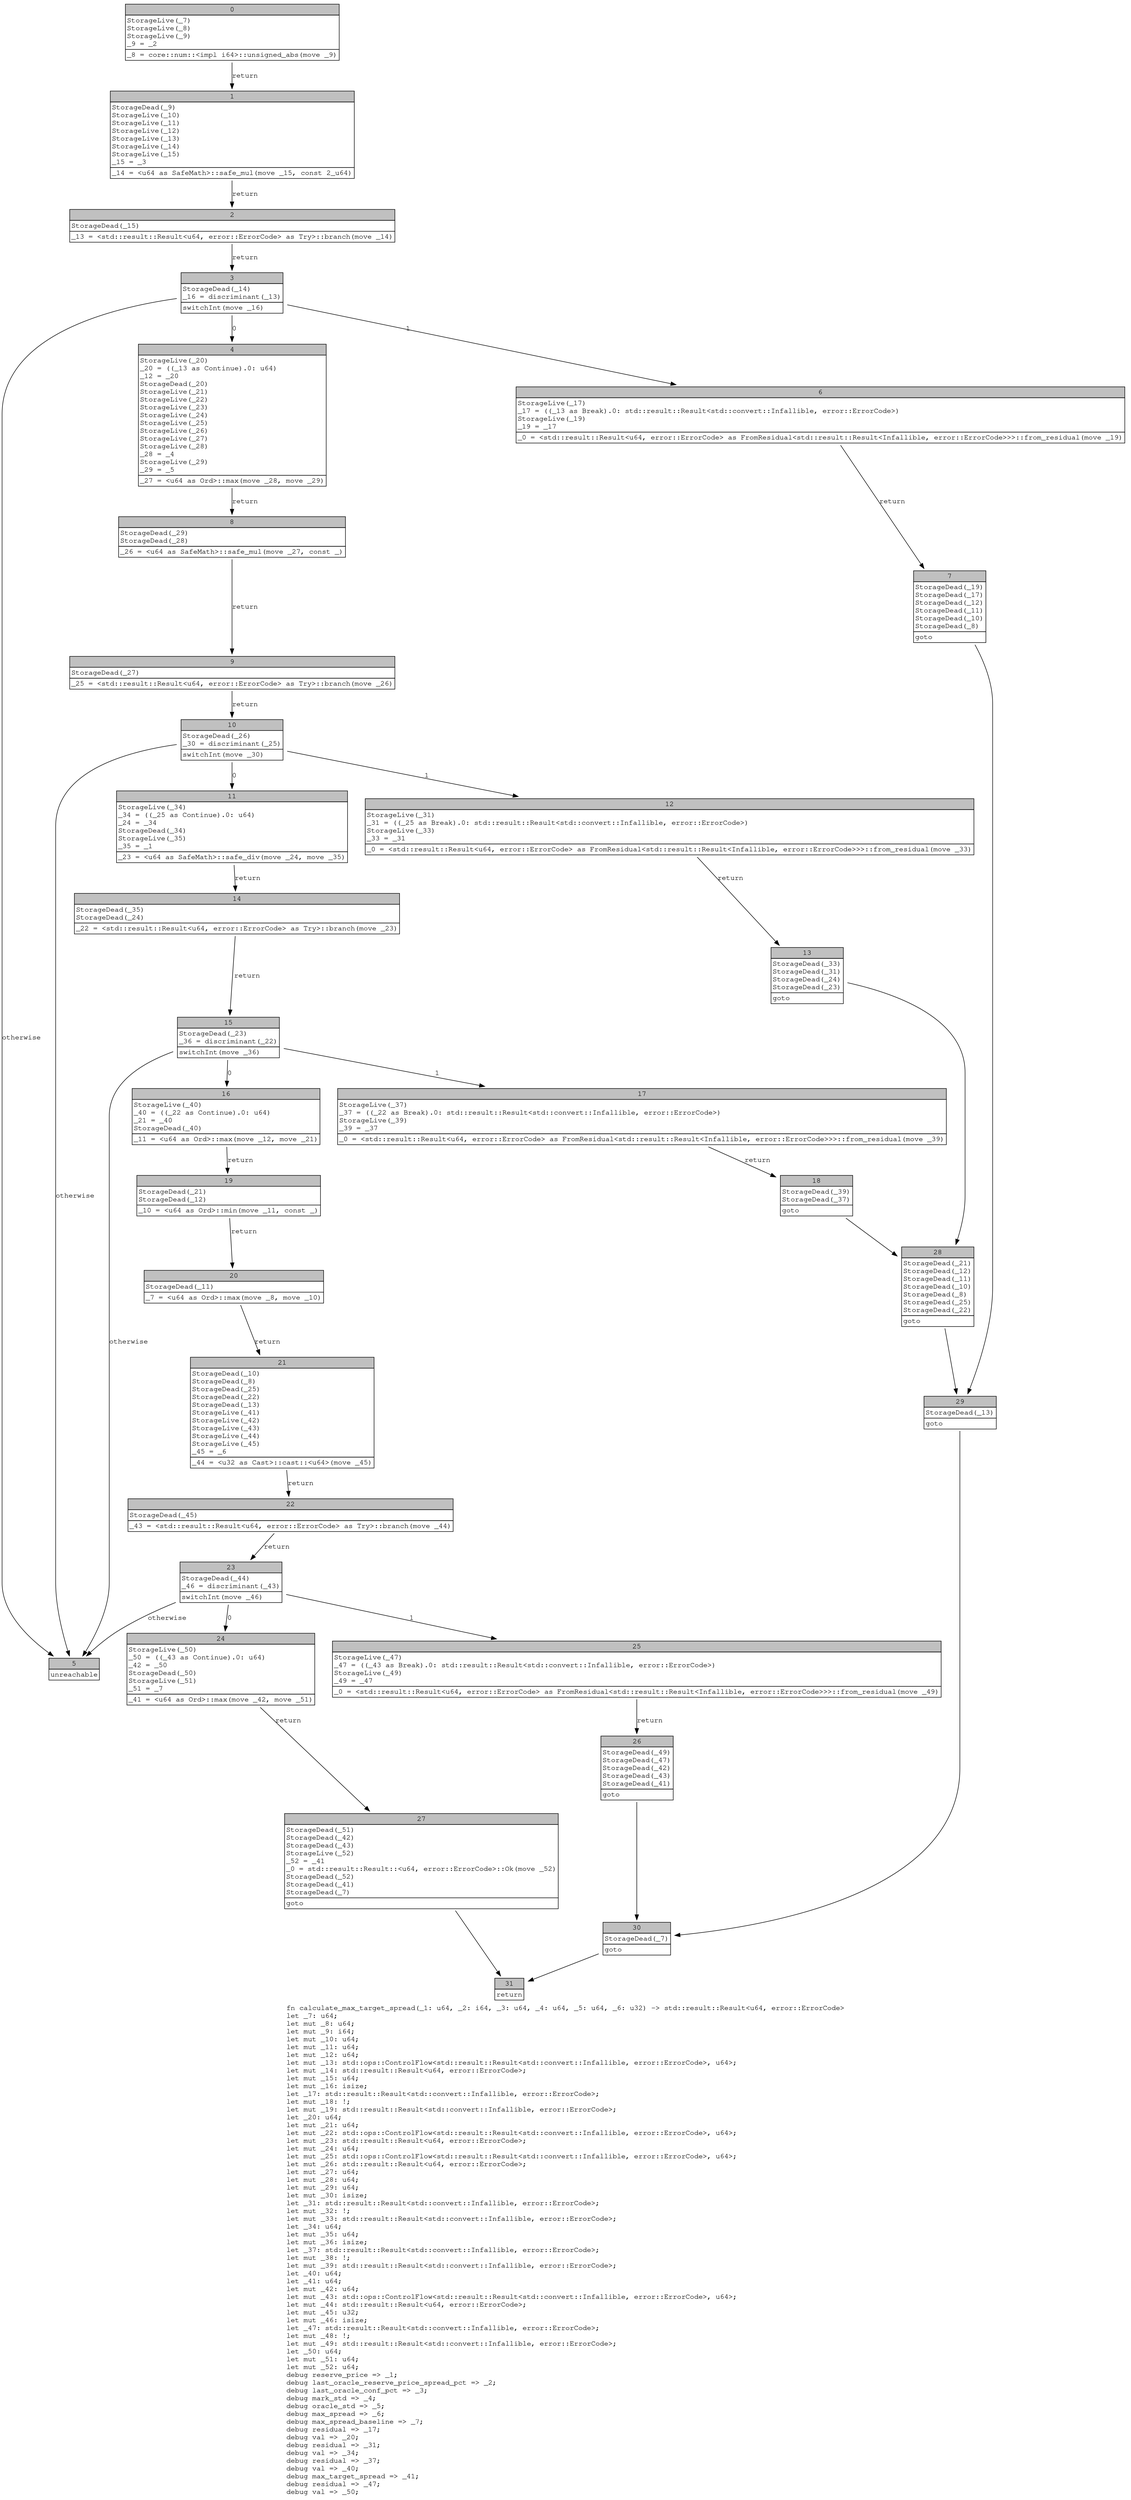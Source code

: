 digraph Mir_0_1872 {
    graph [fontname="Courier, monospace"];
    node [fontname="Courier, monospace"];
    edge [fontname="Courier, monospace"];
    label=<fn calculate_max_target_spread(_1: u64, _2: i64, _3: u64, _4: u64, _5: u64, _6: u32) -&gt; std::result::Result&lt;u64, error::ErrorCode&gt;<br align="left"/>let _7: u64;<br align="left"/>let mut _8: u64;<br align="left"/>let mut _9: i64;<br align="left"/>let mut _10: u64;<br align="left"/>let mut _11: u64;<br align="left"/>let mut _12: u64;<br align="left"/>let mut _13: std::ops::ControlFlow&lt;std::result::Result&lt;std::convert::Infallible, error::ErrorCode&gt;, u64&gt;;<br align="left"/>let mut _14: std::result::Result&lt;u64, error::ErrorCode&gt;;<br align="left"/>let mut _15: u64;<br align="left"/>let mut _16: isize;<br align="left"/>let _17: std::result::Result&lt;std::convert::Infallible, error::ErrorCode&gt;;<br align="left"/>let mut _18: !;<br align="left"/>let mut _19: std::result::Result&lt;std::convert::Infallible, error::ErrorCode&gt;;<br align="left"/>let _20: u64;<br align="left"/>let mut _21: u64;<br align="left"/>let mut _22: std::ops::ControlFlow&lt;std::result::Result&lt;std::convert::Infallible, error::ErrorCode&gt;, u64&gt;;<br align="left"/>let mut _23: std::result::Result&lt;u64, error::ErrorCode&gt;;<br align="left"/>let mut _24: u64;<br align="left"/>let mut _25: std::ops::ControlFlow&lt;std::result::Result&lt;std::convert::Infallible, error::ErrorCode&gt;, u64&gt;;<br align="left"/>let mut _26: std::result::Result&lt;u64, error::ErrorCode&gt;;<br align="left"/>let mut _27: u64;<br align="left"/>let mut _28: u64;<br align="left"/>let mut _29: u64;<br align="left"/>let mut _30: isize;<br align="left"/>let _31: std::result::Result&lt;std::convert::Infallible, error::ErrorCode&gt;;<br align="left"/>let mut _32: !;<br align="left"/>let mut _33: std::result::Result&lt;std::convert::Infallible, error::ErrorCode&gt;;<br align="left"/>let _34: u64;<br align="left"/>let mut _35: u64;<br align="left"/>let mut _36: isize;<br align="left"/>let _37: std::result::Result&lt;std::convert::Infallible, error::ErrorCode&gt;;<br align="left"/>let mut _38: !;<br align="left"/>let mut _39: std::result::Result&lt;std::convert::Infallible, error::ErrorCode&gt;;<br align="left"/>let _40: u64;<br align="left"/>let _41: u64;<br align="left"/>let mut _42: u64;<br align="left"/>let mut _43: std::ops::ControlFlow&lt;std::result::Result&lt;std::convert::Infallible, error::ErrorCode&gt;, u64&gt;;<br align="left"/>let mut _44: std::result::Result&lt;u64, error::ErrorCode&gt;;<br align="left"/>let mut _45: u32;<br align="left"/>let mut _46: isize;<br align="left"/>let _47: std::result::Result&lt;std::convert::Infallible, error::ErrorCode&gt;;<br align="left"/>let mut _48: !;<br align="left"/>let mut _49: std::result::Result&lt;std::convert::Infallible, error::ErrorCode&gt;;<br align="left"/>let _50: u64;<br align="left"/>let mut _51: u64;<br align="left"/>let mut _52: u64;<br align="left"/>debug reserve_price =&gt; _1;<br align="left"/>debug last_oracle_reserve_price_spread_pct =&gt; _2;<br align="left"/>debug last_oracle_conf_pct =&gt; _3;<br align="left"/>debug mark_std =&gt; _4;<br align="left"/>debug oracle_std =&gt; _5;<br align="left"/>debug max_spread =&gt; _6;<br align="left"/>debug max_spread_baseline =&gt; _7;<br align="left"/>debug residual =&gt; _17;<br align="left"/>debug val =&gt; _20;<br align="left"/>debug residual =&gt; _31;<br align="left"/>debug val =&gt; _34;<br align="left"/>debug residual =&gt; _37;<br align="left"/>debug val =&gt; _40;<br align="left"/>debug max_target_spread =&gt; _41;<br align="left"/>debug residual =&gt; _47;<br align="left"/>debug val =&gt; _50;<br align="left"/>>;
    bb0__0_1872 [shape="none", label=<<table border="0" cellborder="1" cellspacing="0"><tr><td bgcolor="gray" align="center" colspan="1">0</td></tr><tr><td align="left" balign="left">StorageLive(_7)<br/>StorageLive(_8)<br/>StorageLive(_9)<br/>_9 = _2<br/></td></tr><tr><td align="left">_8 = core::num::&lt;impl i64&gt;::unsigned_abs(move _9)</td></tr></table>>];
    bb1__0_1872 [shape="none", label=<<table border="0" cellborder="1" cellspacing="0"><tr><td bgcolor="gray" align="center" colspan="1">1</td></tr><tr><td align="left" balign="left">StorageDead(_9)<br/>StorageLive(_10)<br/>StorageLive(_11)<br/>StorageLive(_12)<br/>StorageLive(_13)<br/>StorageLive(_14)<br/>StorageLive(_15)<br/>_15 = _3<br/></td></tr><tr><td align="left">_14 = &lt;u64 as SafeMath&gt;::safe_mul(move _15, const 2_u64)</td></tr></table>>];
    bb2__0_1872 [shape="none", label=<<table border="0" cellborder="1" cellspacing="0"><tr><td bgcolor="gray" align="center" colspan="1">2</td></tr><tr><td align="left" balign="left">StorageDead(_15)<br/></td></tr><tr><td align="left">_13 = &lt;std::result::Result&lt;u64, error::ErrorCode&gt; as Try&gt;::branch(move _14)</td></tr></table>>];
    bb3__0_1872 [shape="none", label=<<table border="0" cellborder="1" cellspacing="0"><tr><td bgcolor="gray" align="center" colspan="1">3</td></tr><tr><td align="left" balign="left">StorageDead(_14)<br/>_16 = discriminant(_13)<br/></td></tr><tr><td align="left">switchInt(move _16)</td></tr></table>>];
    bb4__0_1872 [shape="none", label=<<table border="0" cellborder="1" cellspacing="0"><tr><td bgcolor="gray" align="center" colspan="1">4</td></tr><tr><td align="left" balign="left">StorageLive(_20)<br/>_20 = ((_13 as Continue).0: u64)<br/>_12 = _20<br/>StorageDead(_20)<br/>StorageLive(_21)<br/>StorageLive(_22)<br/>StorageLive(_23)<br/>StorageLive(_24)<br/>StorageLive(_25)<br/>StorageLive(_26)<br/>StorageLive(_27)<br/>StorageLive(_28)<br/>_28 = _4<br/>StorageLive(_29)<br/>_29 = _5<br/></td></tr><tr><td align="left">_27 = &lt;u64 as Ord&gt;::max(move _28, move _29)</td></tr></table>>];
    bb5__0_1872 [shape="none", label=<<table border="0" cellborder="1" cellspacing="0"><tr><td bgcolor="gray" align="center" colspan="1">5</td></tr><tr><td align="left">unreachable</td></tr></table>>];
    bb6__0_1872 [shape="none", label=<<table border="0" cellborder="1" cellspacing="0"><tr><td bgcolor="gray" align="center" colspan="1">6</td></tr><tr><td align="left" balign="left">StorageLive(_17)<br/>_17 = ((_13 as Break).0: std::result::Result&lt;std::convert::Infallible, error::ErrorCode&gt;)<br/>StorageLive(_19)<br/>_19 = _17<br/></td></tr><tr><td align="left">_0 = &lt;std::result::Result&lt;u64, error::ErrorCode&gt; as FromResidual&lt;std::result::Result&lt;Infallible, error::ErrorCode&gt;&gt;&gt;::from_residual(move _19)</td></tr></table>>];
    bb7__0_1872 [shape="none", label=<<table border="0" cellborder="1" cellspacing="0"><tr><td bgcolor="gray" align="center" colspan="1">7</td></tr><tr><td align="left" balign="left">StorageDead(_19)<br/>StorageDead(_17)<br/>StorageDead(_12)<br/>StorageDead(_11)<br/>StorageDead(_10)<br/>StorageDead(_8)<br/></td></tr><tr><td align="left">goto</td></tr></table>>];
    bb8__0_1872 [shape="none", label=<<table border="0" cellborder="1" cellspacing="0"><tr><td bgcolor="gray" align="center" colspan="1">8</td></tr><tr><td align="left" balign="left">StorageDead(_29)<br/>StorageDead(_28)<br/></td></tr><tr><td align="left">_26 = &lt;u64 as SafeMath&gt;::safe_mul(move _27, const _)</td></tr></table>>];
    bb9__0_1872 [shape="none", label=<<table border="0" cellborder="1" cellspacing="0"><tr><td bgcolor="gray" align="center" colspan="1">9</td></tr><tr><td align="left" balign="left">StorageDead(_27)<br/></td></tr><tr><td align="left">_25 = &lt;std::result::Result&lt;u64, error::ErrorCode&gt; as Try&gt;::branch(move _26)</td></tr></table>>];
    bb10__0_1872 [shape="none", label=<<table border="0" cellborder="1" cellspacing="0"><tr><td bgcolor="gray" align="center" colspan="1">10</td></tr><tr><td align="left" balign="left">StorageDead(_26)<br/>_30 = discriminant(_25)<br/></td></tr><tr><td align="left">switchInt(move _30)</td></tr></table>>];
    bb11__0_1872 [shape="none", label=<<table border="0" cellborder="1" cellspacing="0"><tr><td bgcolor="gray" align="center" colspan="1">11</td></tr><tr><td align="left" balign="left">StorageLive(_34)<br/>_34 = ((_25 as Continue).0: u64)<br/>_24 = _34<br/>StorageDead(_34)<br/>StorageLive(_35)<br/>_35 = _1<br/></td></tr><tr><td align="left">_23 = &lt;u64 as SafeMath&gt;::safe_div(move _24, move _35)</td></tr></table>>];
    bb12__0_1872 [shape="none", label=<<table border="0" cellborder="1" cellspacing="0"><tr><td bgcolor="gray" align="center" colspan="1">12</td></tr><tr><td align="left" balign="left">StorageLive(_31)<br/>_31 = ((_25 as Break).0: std::result::Result&lt;std::convert::Infallible, error::ErrorCode&gt;)<br/>StorageLive(_33)<br/>_33 = _31<br/></td></tr><tr><td align="left">_0 = &lt;std::result::Result&lt;u64, error::ErrorCode&gt; as FromResidual&lt;std::result::Result&lt;Infallible, error::ErrorCode&gt;&gt;&gt;::from_residual(move _33)</td></tr></table>>];
    bb13__0_1872 [shape="none", label=<<table border="0" cellborder="1" cellspacing="0"><tr><td bgcolor="gray" align="center" colspan="1">13</td></tr><tr><td align="left" balign="left">StorageDead(_33)<br/>StorageDead(_31)<br/>StorageDead(_24)<br/>StorageDead(_23)<br/></td></tr><tr><td align="left">goto</td></tr></table>>];
    bb14__0_1872 [shape="none", label=<<table border="0" cellborder="1" cellspacing="0"><tr><td bgcolor="gray" align="center" colspan="1">14</td></tr><tr><td align="left" balign="left">StorageDead(_35)<br/>StorageDead(_24)<br/></td></tr><tr><td align="left">_22 = &lt;std::result::Result&lt;u64, error::ErrorCode&gt; as Try&gt;::branch(move _23)</td></tr></table>>];
    bb15__0_1872 [shape="none", label=<<table border="0" cellborder="1" cellspacing="0"><tr><td bgcolor="gray" align="center" colspan="1">15</td></tr><tr><td align="left" balign="left">StorageDead(_23)<br/>_36 = discriminant(_22)<br/></td></tr><tr><td align="left">switchInt(move _36)</td></tr></table>>];
    bb16__0_1872 [shape="none", label=<<table border="0" cellborder="1" cellspacing="0"><tr><td bgcolor="gray" align="center" colspan="1">16</td></tr><tr><td align="left" balign="left">StorageLive(_40)<br/>_40 = ((_22 as Continue).0: u64)<br/>_21 = _40<br/>StorageDead(_40)<br/></td></tr><tr><td align="left">_11 = &lt;u64 as Ord&gt;::max(move _12, move _21)</td></tr></table>>];
    bb17__0_1872 [shape="none", label=<<table border="0" cellborder="1" cellspacing="0"><tr><td bgcolor="gray" align="center" colspan="1">17</td></tr><tr><td align="left" balign="left">StorageLive(_37)<br/>_37 = ((_22 as Break).0: std::result::Result&lt;std::convert::Infallible, error::ErrorCode&gt;)<br/>StorageLive(_39)<br/>_39 = _37<br/></td></tr><tr><td align="left">_0 = &lt;std::result::Result&lt;u64, error::ErrorCode&gt; as FromResidual&lt;std::result::Result&lt;Infallible, error::ErrorCode&gt;&gt;&gt;::from_residual(move _39)</td></tr></table>>];
    bb18__0_1872 [shape="none", label=<<table border="0" cellborder="1" cellspacing="0"><tr><td bgcolor="gray" align="center" colspan="1">18</td></tr><tr><td align="left" balign="left">StorageDead(_39)<br/>StorageDead(_37)<br/></td></tr><tr><td align="left">goto</td></tr></table>>];
    bb19__0_1872 [shape="none", label=<<table border="0" cellborder="1" cellspacing="0"><tr><td bgcolor="gray" align="center" colspan="1">19</td></tr><tr><td align="left" balign="left">StorageDead(_21)<br/>StorageDead(_12)<br/></td></tr><tr><td align="left">_10 = &lt;u64 as Ord&gt;::min(move _11, const _)</td></tr></table>>];
    bb20__0_1872 [shape="none", label=<<table border="0" cellborder="1" cellspacing="0"><tr><td bgcolor="gray" align="center" colspan="1">20</td></tr><tr><td align="left" balign="left">StorageDead(_11)<br/></td></tr><tr><td align="left">_7 = &lt;u64 as Ord&gt;::max(move _8, move _10)</td></tr></table>>];
    bb21__0_1872 [shape="none", label=<<table border="0" cellborder="1" cellspacing="0"><tr><td bgcolor="gray" align="center" colspan="1">21</td></tr><tr><td align="left" balign="left">StorageDead(_10)<br/>StorageDead(_8)<br/>StorageDead(_25)<br/>StorageDead(_22)<br/>StorageDead(_13)<br/>StorageLive(_41)<br/>StorageLive(_42)<br/>StorageLive(_43)<br/>StorageLive(_44)<br/>StorageLive(_45)<br/>_45 = _6<br/></td></tr><tr><td align="left">_44 = &lt;u32 as Cast&gt;::cast::&lt;u64&gt;(move _45)</td></tr></table>>];
    bb22__0_1872 [shape="none", label=<<table border="0" cellborder="1" cellspacing="0"><tr><td bgcolor="gray" align="center" colspan="1">22</td></tr><tr><td align="left" balign="left">StorageDead(_45)<br/></td></tr><tr><td align="left">_43 = &lt;std::result::Result&lt;u64, error::ErrorCode&gt; as Try&gt;::branch(move _44)</td></tr></table>>];
    bb23__0_1872 [shape="none", label=<<table border="0" cellborder="1" cellspacing="0"><tr><td bgcolor="gray" align="center" colspan="1">23</td></tr><tr><td align="left" balign="left">StorageDead(_44)<br/>_46 = discriminant(_43)<br/></td></tr><tr><td align="left">switchInt(move _46)</td></tr></table>>];
    bb24__0_1872 [shape="none", label=<<table border="0" cellborder="1" cellspacing="0"><tr><td bgcolor="gray" align="center" colspan="1">24</td></tr><tr><td align="left" balign="left">StorageLive(_50)<br/>_50 = ((_43 as Continue).0: u64)<br/>_42 = _50<br/>StorageDead(_50)<br/>StorageLive(_51)<br/>_51 = _7<br/></td></tr><tr><td align="left">_41 = &lt;u64 as Ord&gt;::max(move _42, move _51)</td></tr></table>>];
    bb25__0_1872 [shape="none", label=<<table border="0" cellborder="1" cellspacing="0"><tr><td bgcolor="gray" align="center" colspan="1">25</td></tr><tr><td align="left" balign="left">StorageLive(_47)<br/>_47 = ((_43 as Break).0: std::result::Result&lt;std::convert::Infallible, error::ErrorCode&gt;)<br/>StorageLive(_49)<br/>_49 = _47<br/></td></tr><tr><td align="left">_0 = &lt;std::result::Result&lt;u64, error::ErrorCode&gt; as FromResidual&lt;std::result::Result&lt;Infallible, error::ErrorCode&gt;&gt;&gt;::from_residual(move _49)</td></tr></table>>];
    bb26__0_1872 [shape="none", label=<<table border="0" cellborder="1" cellspacing="0"><tr><td bgcolor="gray" align="center" colspan="1">26</td></tr><tr><td align="left" balign="left">StorageDead(_49)<br/>StorageDead(_47)<br/>StorageDead(_42)<br/>StorageDead(_43)<br/>StorageDead(_41)<br/></td></tr><tr><td align="left">goto</td></tr></table>>];
    bb27__0_1872 [shape="none", label=<<table border="0" cellborder="1" cellspacing="0"><tr><td bgcolor="gray" align="center" colspan="1">27</td></tr><tr><td align="left" balign="left">StorageDead(_51)<br/>StorageDead(_42)<br/>StorageDead(_43)<br/>StorageLive(_52)<br/>_52 = _41<br/>_0 = std::result::Result::&lt;u64, error::ErrorCode&gt;::Ok(move _52)<br/>StorageDead(_52)<br/>StorageDead(_41)<br/>StorageDead(_7)<br/></td></tr><tr><td align="left">goto</td></tr></table>>];
    bb28__0_1872 [shape="none", label=<<table border="0" cellborder="1" cellspacing="0"><tr><td bgcolor="gray" align="center" colspan="1">28</td></tr><tr><td align="left" balign="left">StorageDead(_21)<br/>StorageDead(_12)<br/>StorageDead(_11)<br/>StorageDead(_10)<br/>StorageDead(_8)<br/>StorageDead(_25)<br/>StorageDead(_22)<br/></td></tr><tr><td align="left">goto</td></tr></table>>];
    bb29__0_1872 [shape="none", label=<<table border="0" cellborder="1" cellspacing="0"><tr><td bgcolor="gray" align="center" colspan="1">29</td></tr><tr><td align="left" balign="left">StorageDead(_13)<br/></td></tr><tr><td align="left">goto</td></tr></table>>];
    bb30__0_1872 [shape="none", label=<<table border="0" cellborder="1" cellspacing="0"><tr><td bgcolor="gray" align="center" colspan="1">30</td></tr><tr><td align="left" balign="left">StorageDead(_7)<br/></td></tr><tr><td align="left">goto</td></tr></table>>];
    bb31__0_1872 [shape="none", label=<<table border="0" cellborder="1" cellspacing="0"><tr><td bgcolor="gray" align="center" colspan="1">31</td></tr><tr><td align="left">return</td></tr></table>>];
    bb0__0_1872 -> bb1__0_1872 [label="return"];
    bb1__0_1872 -> bb2__0_1872 [label="return"];
    bb2__0_1872 -> bb3__0_1872 [label="return"];
    bb3__0_1872 -> bb4__0_1872 [label="0"];
    bb3__0_1872 -> bb6__0_1872 [label="1"];
    bb3__0_1872 -> bb5__0_1872 [label="otherwise"];
    bb4__0_1872 -> bb8__0_1872 [label="return"];
    bb6__0_1872 -> bb7__0_1872 [label="return"];
    bb7__0_1872 -> bb29__0_1872 [label=""];
    bb8__0_1872 -> bb9__0_1872 [label="return"];
    bb9__0_1872 -> bb10__0_1872 [label="return"];
    bb10__0_1872 -> bb11__0_1872 [label="0"];
    bb10__0_1872 -> bb12__0_1872 [label="1"];
    bb10__0_1872 -> bb5__0_1872 [label="otherwise"];
    bb11__0_1872 -> bb14__0_1872 [label="return"];
    bb12__0_1872 -> bb13__0_1872 [label="return"];
    bb13__0_1872 -> bb28__0_1872 [label=""];
    bb14__0_1872 -> bb15__0_1872 [label="return"];
    bb15__0_1872 -> bb16__0_1872 [label="0"];
    bb15__0_1872 -> bb17__0_1872 [label="1"];
    bb15__0_1872 -> bb5__0_1872 [label="otherwise"];
    bb16__0_1872 -> bb19__0_1872 [label="return"];
    bb17__0_1872 -> bb18__0_1872 [label="return"];
    bb18__0_1872 -> bb28__0_1872 [label=""];
    bb19__0_1872 -> bb20__0_1872 [label="return"];
    bb20__0_1872 -> bb21__0_1872 [label="return"];
    bb21__0_1872 -> bb22__0_1872 [label="return"];
    bb22__0_1872 -> bb23__0_1872 [label="return"];
    bb23__0_1872 -> bb24__0_1872 [label="0"];
    bb23__0_1872 -> bb25__0_1872 [label="1"];
    bb23__0_1872 -> bb5__0_1872 [label="otherwise"];
    bb24__0_1872 -> bb27__0_1872 [label="return"];
    bb25__0_1872 -> bb26__0_1872 [label="return"];
    bb26__0_1872 -> bb30__0_1872 [label=""];
    bb27__0_1872 -> bb31__0_1872 [label=""];
    bb28__0_1872 -> bb29__0_1872 [label=""];
    bb29__0_1872 -> bb30__0_1872 [label=""];
    bb30__0_1872 -> bb31__0_1872 [label=""];
}
